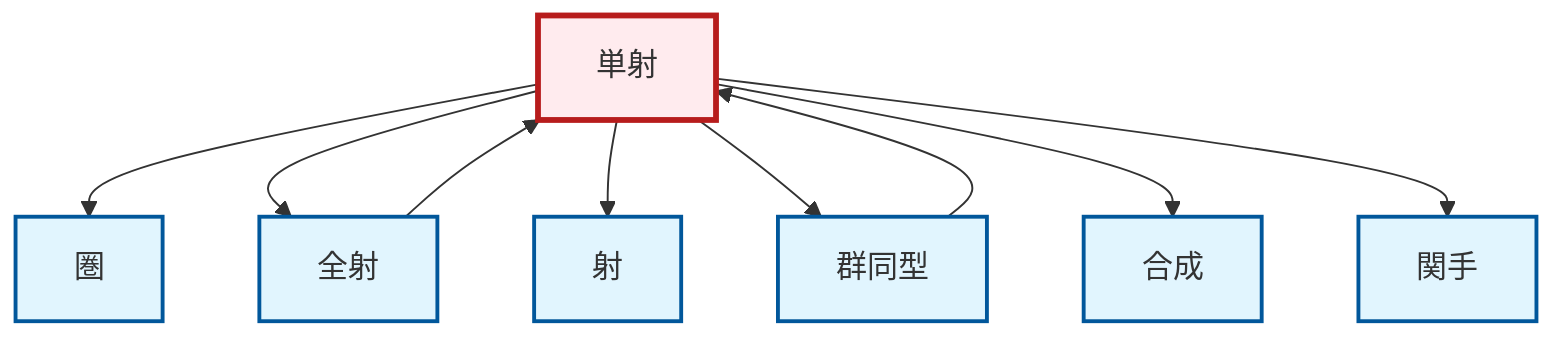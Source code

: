 graph TD
    classDef definition fill:#e1f5fe,stroke:#01579b,stroke-width:2px
    classDef theorem fill:#f3e5f5,stroke:#4a148c,stroke-width:2px
    classDef axiom fill:#fff3e0,stroke:#e65100,stroke-width:2px
    classDef example fill:#e8f5e9,stroke:#1b5e20,stroke-width:2px
    classDef current fill:#ffebee,stroke:#b71c1c,stroke-width:3px
    def-category["圏"]:::definition
    def-morphism["射"]:::definition
    def-monomorphism["単射"]:::definition
    def-epimorphism["全射"]:::definition
    def-composition["合成"]:::definition
    def-isomorphism["群同型"]:::definition
    def-functor["関手"]:::definition
    def-monomorphism --> def-category
    def-isomorphism --> def-monomorphism
    def-epimorphism --> def-monomorphism
    def-monomorphism --> def-epimorphism
    def-monomorphism --> def-morphism
    def-monomorphism --> def-isomorphism
    def-monomorphism --> def-composition
    def-monomorphism --> def-functor
    class def-monomorphism current
